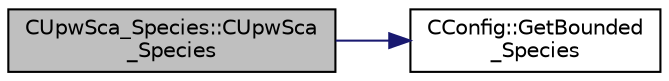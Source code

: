 digraph "CUpwSca_Species::CUpwSca_Species"
{
 // LATEX_PDF_SIZE
  edge [fontname="Helvetica",fontsize="10",labelfontname="Helvetica",labelfontsize="10"];
  node [fontname="Helvetica",fontsize="10",shape=record];
  rankdir="LR";
  Node1 [label="CUpwSca_Species::CUpwSca\l_Species",height=0.2,width=0.4,color="black", fillcolor="grey75", style="filled", fontcolor="black",tooltip="Constructor of the class."];
  Node1 -> Node2 [color="midnightblue",fontsize="10",style="solid",fontname="Helvetica"];
  Node2 [label="CConfig::GetBounded\l_Species",height=0.2,width=0.4,color="black", fillcolor="white", style="filled",URL="$classCConfig.html#aa49b201688aa7afd10bae5d92bba3579",tooltip="Returns true if bounded scalar mode is on for species transport."];
}
